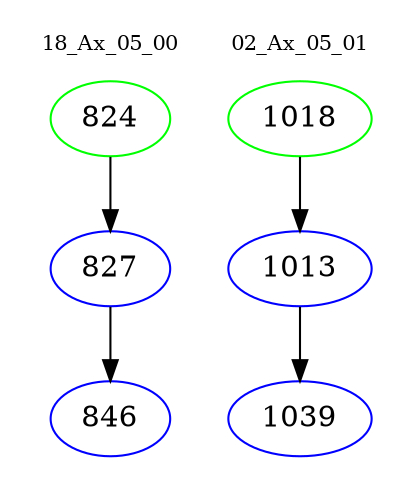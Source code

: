 digraph{
subgraph cluster_0 {
color = white
label = "18_Ax_05_00";
fontsize=10;
T0_824 [label="824", color="green"]
T0_824 -> T0_827 [color="black"]
T0_827 [label="827", color="blue"]
T0_827 -> T0_846 [color="black"]
T0_846 [label="846", color="blue"]
}
subgraph cluster_1 {
color = white
label = "02_Ax_05_01";
fontsize=10;
T1_1018 [label="1018", color="green"]
T1_1018 -> T1_1013 [color="black"]
T1_1013 [label="1013", color="blue"]
T1_1013 -> T1_1039 [color="black"]
T1_1039 [label="1039", color="blue"]
}
}
